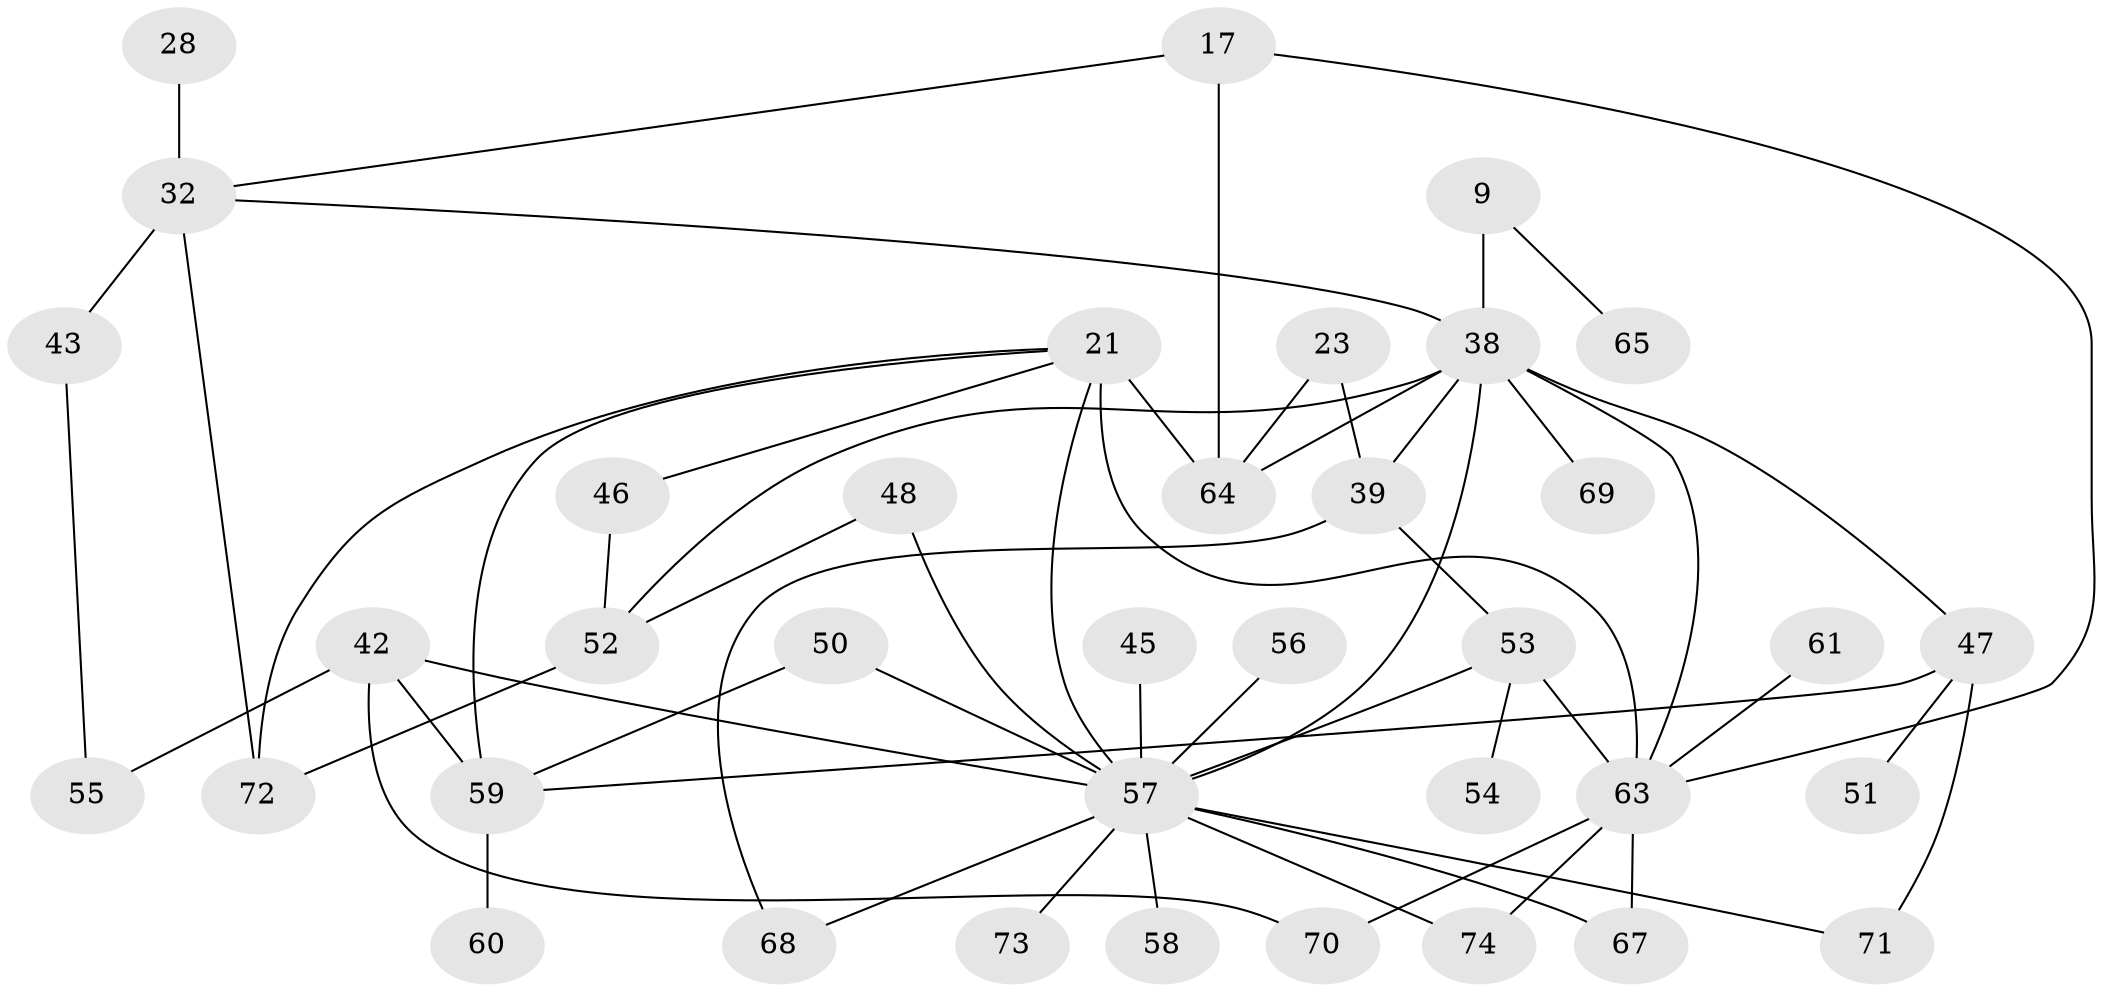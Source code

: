 // original degree distribution, {8: 0.013513513513513514, 4: 0.12162162162162163, 6: 0.04054054054054054, 2: 0.20270270270270271, 5: 0.0945945945945946, 3: 0.32432432432432434, 1: 0.20270270270270271}
// Generated by graph-tools (version 1.1) at 2025/42/03/09/25 04:42:37]
// undirected, 37 vertices, 56 edges
graph export_dot {
graph [start="1"]
  node [color=gray90,style=filled];
  9;
  17;
  21 [super="+14"];
  23 [super="+5"];
  28;
  32 [super="+19"];
  38 [super="+37+36+33+8"];
  39;
  42 [super="+16"];
  43;
  45;
  46 [super="+44"];
  47 [super="+27"];
  48;
  50;
  51;
  52 [super="+49"];
  53;
  54;
  55;
  56;
  57 [super="+12+34+41"];
  58 [super="+40"];
  59 [super="+18"];
  60;
  61;
  63 [super="+26+25+22"];
  64 [super="+15+13"];
  65;
  67 [super="+66"];
  68;
  69;
  70 [super="+62"];
  71;
  72 [super="+24"];
  73;
  74;
  9 -- 65;
  9 -- 38 [weight=2];
  17 -- 64;
  17 -- 32;
  17 -- 63;
  21 -- 64 [weight=2];
  21 -- 59;
  21 -- 72;
  21 -- 63 [weight=3];
  21 -- 46;
  21 -- 57;
  23 -- 39;
  23 -- 64;
  28 -- 32;
  32 -- 43;
  32 -- 72 [weight=2];
  32 -- 38;
  38 -- 52;
  38 -- 64 [weight=3];
  38 -- 69;
  38 -- 39 [weight=2];
  38 -- 47;
  38 -- 57 [weight=3];
  38 -- 63;
  39 -- 68;
  39 -- 53;
  42 -- 59 [weight=2];
  42 -- 55;
  42 -- 57 [weight=3];
  42 -- 70;
  43 -- 55;
  45 -- 57;
  46 -- 52;
  47 -- 51;
  47 -- 59;
  47 -- 71;
  48 -- 52;
  48 -- 57;
  50 -- 59;
  50 -- 57;
  52 -- 72 [weight=2];
  53 -- 54;
  53 -- 63;
  53 -- 57;
  56 -- 57;
  57 -- 68;
  57 -- 73;
  57 -- 71;
  57 -- 74;
  57 -- 67;
  57 -- 58;
  59 -- 60;
  61 -- 63;
  63 -- 74;
  63 -- 70;
  63 -- 67;
}
